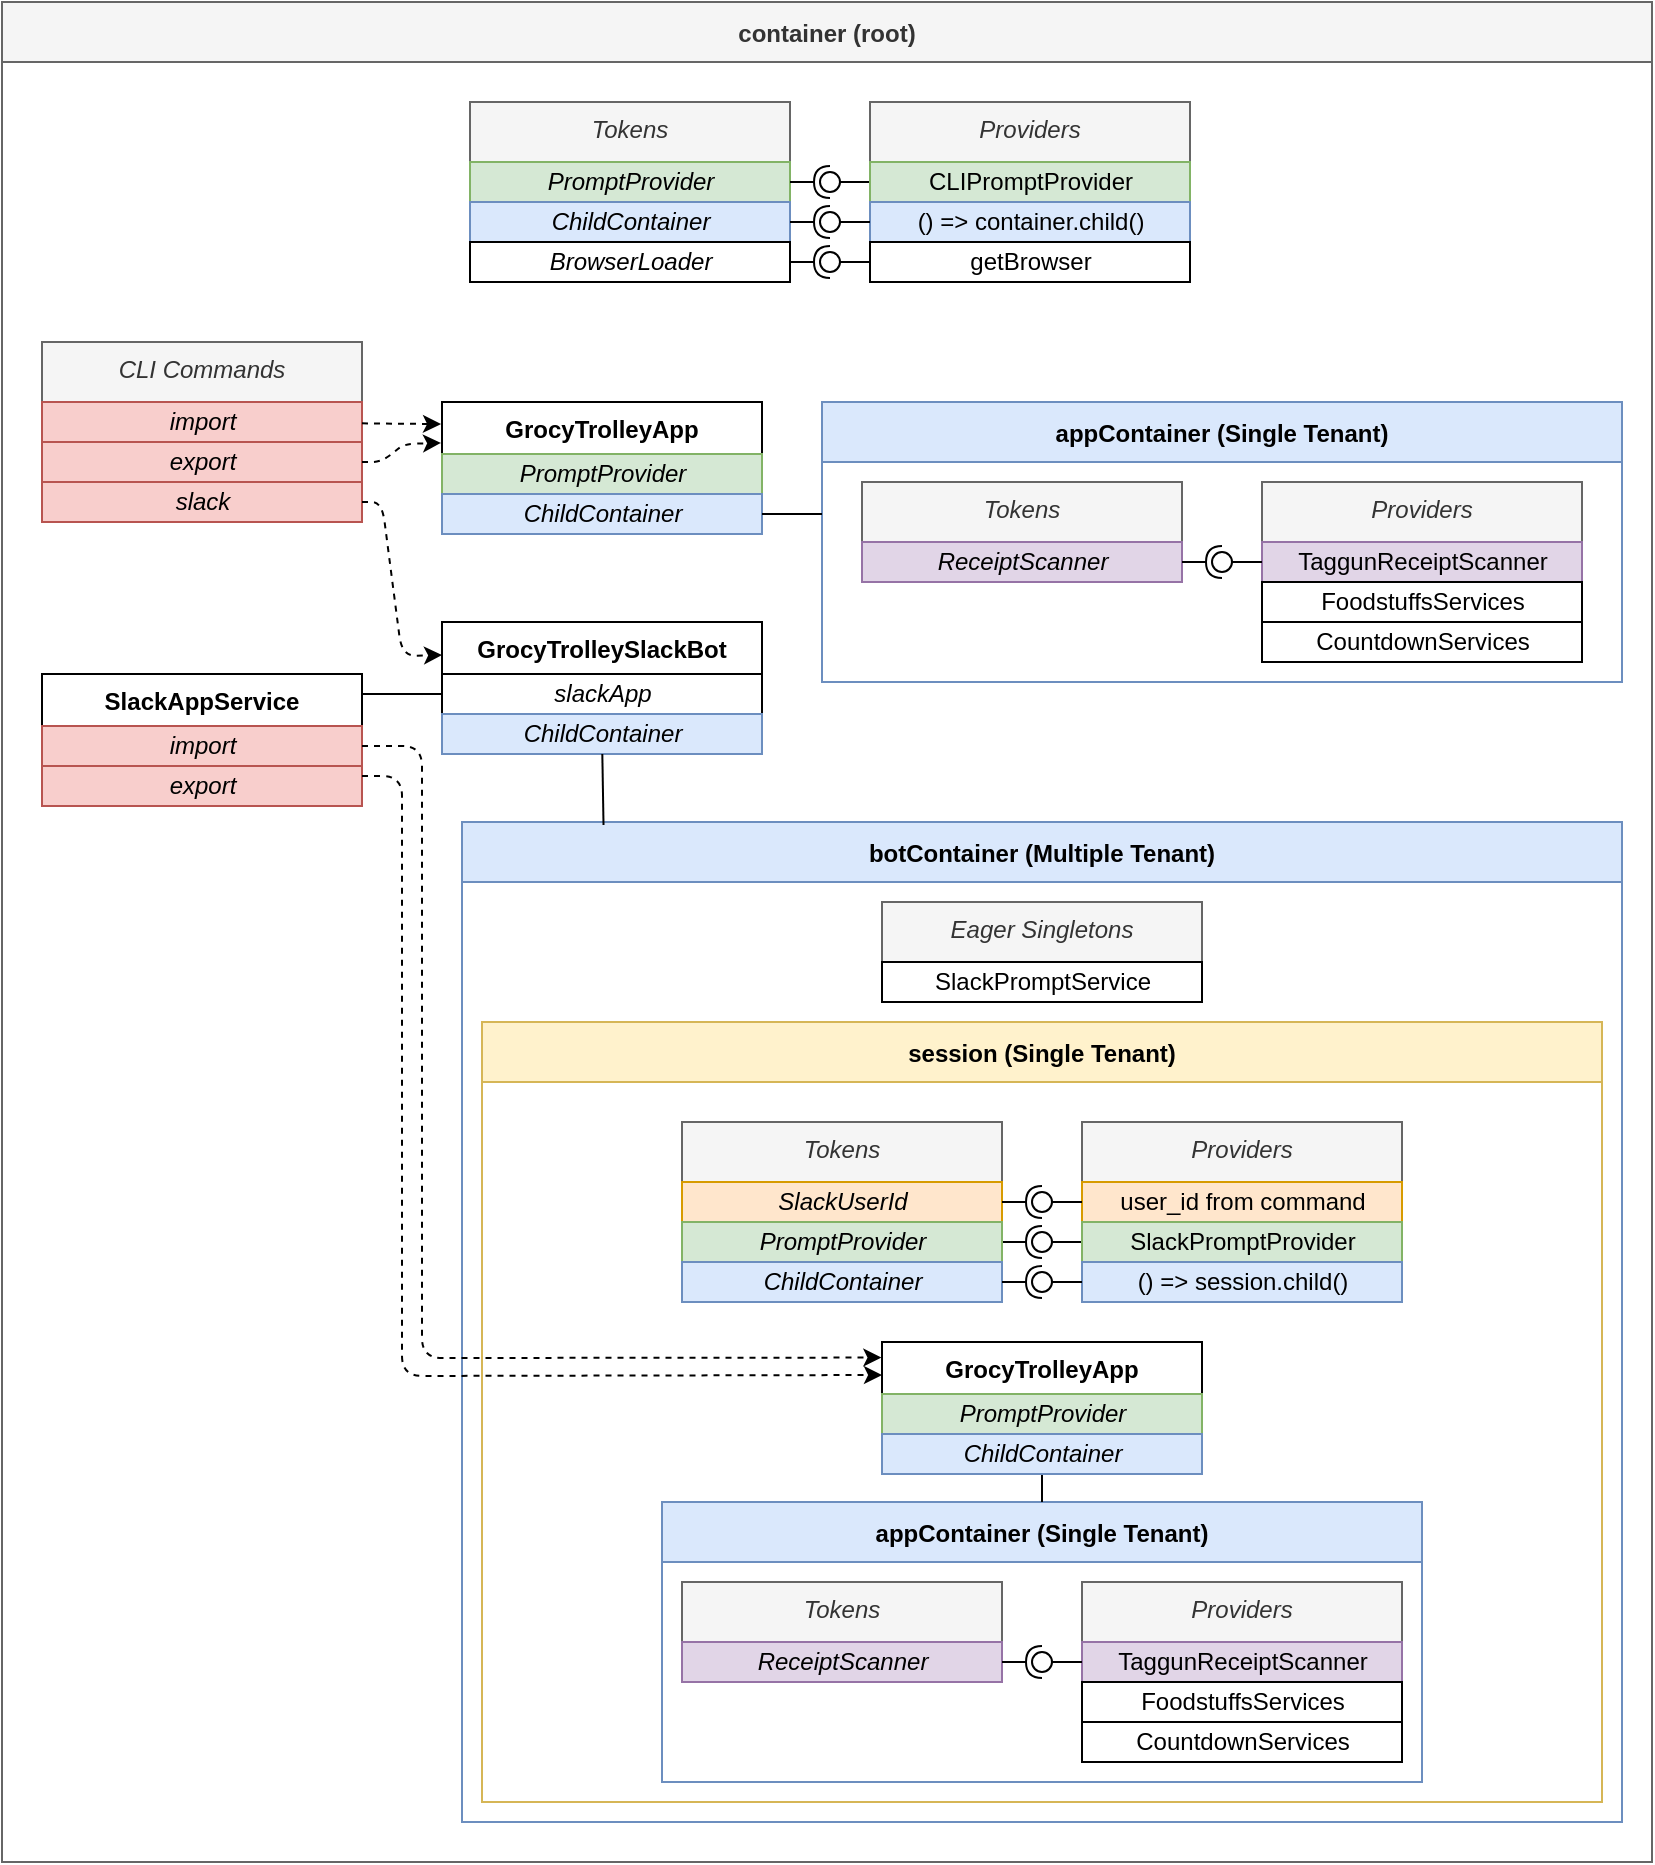 <mxfile>
    <diagram id="HaY6czHnYQWGNKejsw9c" name="Page-1">
        <mxGraphModel dx="785" dy="623" grid="1" gridSize="10" guides="1" tooltips="1" connect="1" arrows="1" fold="1" page="1" pageScale="1" pageWidth="827" pageHeight="1169" math="0" shadow="0">
            <root>
                <mxCell id="0"/>
                <mxCell id="1" parent="0"/>
                <mxCell id="27" value="container (root)" style="swimlane;fontSize=12;movable=1;resizable=1;rotatable=1;deletable=1;editable=1;connectable=1;startSize=30;fillColor=#f5f5f5;strokeColor=#666666;fontColor=#333333;" parent="1" vertex="1">
                    <mxGeometry width="825" height="930" as="geometry"/>
                </mxCell>
                <mxCell id="72" value="botContainer (Multiple Tenant)" style="swimlane;fontSize=12;startSize=30;movable=1;resizable=1;rotatable=1;deletable=1;editable=1;connectable=1;fillColor=#dae8fc;strokeColor=#6c8ebf;" parent="27" vertex="1">
                    <mxGeometry x="230" y="410" width="580" height="500" as="geometry"/>
                </mxCell>
                <mxCell id="213" value="" style="ellipse;whiteSpace=wrap;html=1;align=center;aspect=fixed;resizable=0;points=[];outlineConnect=0;sketch=0;" vertex="1" parent="72">
                    <mxGeometry x="285" y="205" width="10" height="10" as="geometry"/>
                </mxCell>
                <mxCell id="214" value="" style="group;rotation=0;" vertex="1" connectable="0" parent="72">
                    <mxGeometry x="270" y="210" width="40" as="geometry"/>
                </mxCell>
                <mxCell id="215" value="" style="rounded=0;orthogonalLoop=1;jettySize=auto;html=1;endArrow=none;endFill=0;sketch=0;sourcePerimeterSpacing=0;targetPerimeterSpacing=0;" edge="1" parent="214" target="213">
                    <mxGeometry relative="1" as="geometry">
                        <mxPoint x="40" as="sourcePoint"/>
                    </mxGeometry>
                </mxCell>
                <mxCell id="216" value="" style="rounded=0;orthogonalLoop=1;jettySize=auto;html=1;endArrow=halfCircle;endFill=0;entryX=0.5;entryY=0.5;endSize=6;strokeWidth=1;sketch=0;exitX=0.5;exitY=0.5;exitDx=0;exitDy=0;entryDx=0;entryDy=0;" edge="1" parent="214" target="213">
                    <mxGeometry relative="1" as="geometry">
                        <mxPoint as="sourcePoint"/>
                    </mxGeometry>
                </mxCell>
                <mxCell id="246" value="session (Single Tenant)" style="swimlane;fontSize=12;startSize=30;fillColor=#fff2cc;strokeColor=#d6b656;" vertex="1" parent="72">
                    <mxGeometry x="10" y="100" width="560" height="390" as="geometry"/>
                </mxCell>
                <object label="Providers" placeholders="1" id="247">
                    <mxCell style="swimlane;fontStyle=2;align=center;verticalAlign=top;childLayout=stackLayout;horizontal=1;startSize=30;horizontalStack=0;resizeParent=1;resizeParentMax=0;resizeLast=0;collapsible=1;marginBottom=0;fontSize=12;fillColor=#f5f5f5;fontColor=#333333;strokeColor=#666666;" vertex="1" parent="246">
                        <mxGeometry x="300" y="50" width="160" height="90" as="geometry"/>
                    </mxCell>
                </object>
                <mxCell id="248" value="user_id from command" style="html=1;fontSize=12;fillColor=#ffe6cc;strokeColor=#d79b00;" vertex="1" parent="247">
                    <mxGeometry y="30" width="160" height="20" as="geometry"/>
                </mxCell>
                <mxCell id="281" value="&lt;div style=&quot;text-align: left&quot;&gt;&lt;span&gt;SlackPromptProvider&lt;/span&gt;&lt;/div&gt;" style="html=1;fontSize=12;fillColor=#d5e8d4;strokeColor=#82b366;" vertex="1" parent="247">
                    <mxGeometry y="50" width="160" height="20" as="geometry"/>
                </mxCell>
                <mxCell id="263" value="&lt;div style=&quot;text-align: left&quot;&gt;&lt;span&gt;() =&amp;gt; session.child()&lt;/span&gt;&lt;/div&gt;" style="html=1;fontSize=12;fillColor=#dae8fc;strokeColor=#6c8ebf;" vertex="1" parent="247">
                    <mxGeometry y="70" width="160" height="20" as="geometry"/>
                </mxCell>
                <mxCell id="251" value="Tokens" style="swimlane;fontStyle=2;align=center;verticalAlign=top;childLayout=stackLayout;horizontal=1;startSize=30;horizontalStack=0;resizeParent=1;resizeParentMax=0;resizeLast=0;collapsible=1;marginBottom=0;fontSize=12;movable=1;resizable=1;rotatable=1;deletable=1;editable=1;connectable=1;fillColor=#f5f5f5;fontColor=#333333;strokeColor=#666666;" vertex="1" parent="246">
                    <mxGeometry x="100" y="50" width="160" height="90" as="geometry"/>
                </mxCell>
                <mxCell id="252" value="&lt;span style=&quot;font-style: italic ; text-align: left&quot;&gt;SlackUserId&lt;/span&gt;" style="html=1;fontSize=12;fillColor=#ffe6cc;strokeColor=#d79b00;" vertex="1" parent="251">
                    <mxGeometry y="30" width="160" height="20" as="geometry"/>
                </mxCell>
                <mxCell id="285" value="&lt;span style=&quot;font-style: italic ; text-align: left&quot;&gt;PromptProvider&lt;/span&gt;" style="html=1;fontSize=12;fillColor=#d5e8d4;strokeColor=#82b366;" vertex="1" parent="251">
                    <mxGeometry y="50" width="160" height="20" as="geometry"/>
                </mxCell>
                <mxCell id="258" value="&lt;span style=&quot;font-style: italic ; text-align: left&quot;&gt;ChildContainer&lt;/span&gt;" style="html=1;fontSize=12;fillColor=#dae8fc;strokeColor=#6c8ebf;" vertex="1" parent="251">
                    <mxGeometry y="70" width="160" height="20" as="geometry"/>
                </mxCell>
                <mxCell id="253" value="" style="ellipse;whiteSpace=wrap;html=1;align=center;aspect=fixed;resizable=0;points=[];outlineConnect=0;sketch=0;" vertex="1" parent="246">
                    <mxGeometry x="275" y="85" width="10" height="10" as="geometry"/>
                </mxCell>
                <mxCell id="254" value="" style="group;rotation=0;" vertex="1" connectable="0" parent="246">
                    <mxGeometry x="260" y="90" width="40" as="geometry"/>
                </mxCell>
                <mxCell id="255" value="" style="rounded=0;orthogonalLoop=1;jettySize=auto;html=1;endArrow=none;endFill=0;sketch=0;sourcePerimeterSpacing=0;targetPerimeterSpacing=0;" edge="1" parent="254" target="253">
                    <mxGeometry relative="1" as="geometry">
                        <mxPoint x="40" as="sourcePoint"/>
                    </mxGeometry>
                </mxCell>
                <mxCell id="256" value="" style="rounded=0;orthogonalLoop=1;jettySize=auto;html=1;endArrow=halfCircle;endFill=0;entryX=0.5;entryY=0.5;endSize=6;strokeWidth=1;sketch=0;exitX=0.5;exitY=0.5;exitDx=0;exitDy=0;entryDx=0;entryDy=0;" edge="1" parent="254" target="253">
                    <mxGeometry relative="1" as="geometry">
                        <mxPoint as="sourcePoint"/>
                    </mxGeometry>
                </mxCell>
                <mxCell id="223" value="appContainer (Single Tenant)" style="swimlane;fontSize=12;startSize=30;fillColor=#dae8fc;strokeColor=#6c8ebf;" vertex="1" parent="246">
                    <mxGeometry x="90" y="240" width="380" height="140" as="geometry"/>
                </mxCell>
                <object label="Providers" placeholders="1" id="224">
                    <mxCell style="swimlane;fontStyle=2;align=center;verticalAlign=top;childLayout=stackLayout;horizontal=1;startSize=30;horizontalStack=0;resizeParent=1;resizeParentMax=0;resizeLast=0;collapsible=1;marginBottom=0;fontSize=12;fillColor=#f5f5f5;fontColor=#333333;strokeColor=#666666;" vertex="1" parent="223">
                        <mxGeometry x="210" y="40" width="160" height="90" as="geometry"/>
                    </mxCell>
                </object>
                <mxCell id="225" value="TaggunReceiptScanner" style="html=1;fontSize=12;fillColor=#e1d5e7;strokeColor=#9673a6;" vertex="1" parent="224">
                    <mxGeometry y="30" width="160" height="20" as="geometry"/>
                </mxCell>
                <mxCell id="226" value="&lt;div style=&quot;text-align: left&quot;&gt;&lt;span&gt;FoodstuffsServices&lt;/span&gt;&lt;/div&gt;" style="html=1;fontSize=12;" vertex="1" parent="224">
                    <mxGeometry y="50" width="160" height="20" as="geometry"/>
                </mxCell>
                <mxCell id="227" value="&lt;span style=&quot;text-align: left&quot;&gt;CountdownServices&lt;/span&gt;" style="html=1;fontSize=12;" vertex="1" parent="224">
                    <mxGeometry y="70" width="160" height="20" as="geometry"/>
                </mxCell>
                <mxCell id="228" value="Tokens" style="swimlane;fontStyle=2;align=center;verticalAlign=top;childLayout=stackLayout;horizontal=1;startSize=30;horizontalStack=0;resizeParent=1;resizeParentMax=0;resizeLast=0;collapsible=1;marginBottom=0;fontSize=12;movable=1;resizable=1;rotatable=1;deletable=1;editable=1;connectable=1;fillColor=#f5f5f5;fontColor=#333333;strokeColor=#666666;" vertex="1" parent="223">
                    <mxGeometry x="10" y="40" width="160" height="50" as="geometry"/>
                </mxCell>
                <mxCell id="229" value="&lt;span style=&quot;font-style: italic ; text-align: left&quot;&gt;ReceiptScanner&lt;/span&gt;" style="html=1;fontSize=12;fillColor=#e1d5e7;strokeColor=#9673a6;" vertex="1" parent="228">
                    <mxGeometry y="30" width="160" height="20" as="geometry"/>
                </mxCell>
                <mxCell id="230" value="" style="ellipse;whiteSpace=wrap;html=1;align=center;aspect=fixed;resizable=0;points=[];outlineConnect=0;sketch=0;" vertex="1" parent="223">
                    <mxGeometry x="185" y="75" width="10" height="10" as="geometry"/>
                </mxCell>
                <mxCell id="231" value="" style="group;rotation=0;" vertex="1" connectable="0" parent="223">
                    <mxGeometry x="170" y="80" width="40" as="geometry"/>
                </mxCell>
                <mxCell id="232" value="" style="rounded=0;orthogonalLoop=1;jettySize=auto;html=1;endArrow=none;endFill=0;sketch=0;sourcePerimeterSpacing=0;targetPerimeterSpacing=0;" edge="1" parent="231" target="230">
                    <mxGeometry relative="1" as="geometry">
                        <mxPoint x="40" as="sourcePoint"/>
                    </mxGeometry>
                </mxCell>
                <mxCell id="233" value="" style="rounded=0;orthogonalLoop=1;jettySize=auto;html=1;endArrow=halfCircle;endFill=0;entryX=0.5;entryY=0.5;endSize=6;strokeWidth=1;sketch=0;exitX=0.5;exitY=0.5;exitDx=0;exitDy=0;entryDx=0;entryDy=0;" edge="1" parent="231" target="230">
                    <mxGeometry relative="1" as="geometry">
                        <mxPoint as="sourcePoint"/>
                    </mxGeometry>
                </mxCell>
                <mxCell id="245" value="" style="edgeStyle=none;html=1;fontSize=12;endArrow=none;endFill=0;entryX=0.5;entryY=0;entryDx=0;entryDy=0;" edge="1" parent="246" source="242" target="223">
                    <mxGeometry relative="1" as="geometry"/>
                </mxCell>
                <mxCell id="242" value="GrocyTrolleyApp" style="swimlane;fontStyle=1;align=center;verticalAlign=top;childLayout=stackLayout;horizontal=1;startSize=26;horizontalStack=0;resizeParent=1;resizeParentMax=0;resizeLast=0;collapsible=1;marginBottom=0;" vertex="1" parent="246">
                    <mxGeometry x="200" y="160" width="160" height="66" as="geometry"/>
                </mxCell>
                <mxCell id="243" value="&lt;div style=&quot;text-align: left&quot;&gt;&lt;span&gt;&lt;i&gt;PromptProvider&lt;/i&gt;&lt;/span&gt;&lt;/div&gt;" style="html=1;fontSize=12;fillColor=#d5e8d4;strokeColor=#82b366;" vertex="1" parent="242">
                    <mxGeometry y="26" width="160" height="20" as="geometry"/>
                </mxCell>
                <mxCell id="244" value="&lt;span style=&quot;font-style: italic ; text-align: left&quot;&gt;ChildContainer&lt;/span&gt;" style="html=1;fontSize=12;fillColor=#dae8fc;strokeColor=#6c8ebf;" vertex="1" parent="242">
                    <mxGeometry y="46" width="160" height="20" as="geometry"/>
                </mxCell>
                <object label="Eager Singletons" placeholders="1" id="302">
                    <mxCell style="swimlane;fontStyle=2;align=center;verticalAlign=top;childLayout=stackLayout;horizontal=1;startSize=30;horizontalStack=0;resizeParent=1;resizeParentMax=0;resizeLast=0;collapsible=1;marginBottom=0;fontSize=12;fillColor=#f5f5f5;fontColor=#333333;strokeColor=#666666;" vertex="1" parent="72">
                        <mxGeometry x="210" y="40" width="160" height="50" as="geometry"/>
                    </mxCell>
                </object>
                <mxCell id="303" value="&lt;div style=&quot;text-align: left&quot;&gt;&lt;span&gt;SlackPromptService&lt;/span&gt;&lt;/div&gt;" style="html=1;fontSize=12;" vertex="1" parent="302">
                    <mxGeometry y="30" width="160" height="20" as="geometry"/>
                </mxCell>
                <mxCell id="133" value="Tokens" style="swimlane;fontStyle=2;align=center;verticalAlign=top;childLayout=stackLayout;horizontal=1;startSize=30;horizontalStack=0;resizeParent=1;resizeParentMax=0;resizeLast=0;collapsible=1;marginBottom=0;fontSize=12;movable=1;resizable=1;rotatable=1;deletable=1;editable=1;connectable=1;fillColor=#f5f5f5;fontColor=#333333;strokeColor=#666666;" vertex="1" parent="27">
                    <mxGeometry x="234" y="50" width="160" height="90" as="geometry"/>
                </mxCell>
                <mxCell id="172" value="&lt;div style=&quot;text-align: left&quot;&gt;&lt;span&gt;&lt;i&gt;PromptProvider&lt;/i&gt;&lt;/span&gt;&lt;/div&gt;" style="html=1;fontSize=12;fillColor=#d5e8d4;strokeColor=#82b366;" vertex="1" parent="133">
                    <mxGeometry y="30" width="160" height="20" as="geometry"/>
                </mxCell>
                <mxCell id="170" value="&lt;span style=&quot;font-style: italic ; text-align: left&quot;&gt;ChildContainer&lt;/span&gt;" style="html=1;fontSize=12;fillColor=#dae8fc;strokeColor=#6c8ebf;" vertex="1" parent="133">
                    <mxGeometry y="50" width="160" height="20" as="geometry"/>
                </mxCell>
                <mxCell id="169" value="&lt;span style=&quot;font-style: italic ; text-align: left&quot;&gt;BrowserLoader&lt;/span&gt;" style="html=1;fontSize=12;" vertex="1" parent="133">
                    <mxGeometry y="70" width="160" height="20" as="geometry"/>
                </mxCell>
                <mxCell id="17" value="" style="ellipse;whiteSpace=wrap;html=1;align=center;aspect=fixed;resizable=0;points=[];outlineConnect=0;sketch=0;" parent="27" vertex="1">
                    <mxGeometry x="409" y="85" width="10" height="10" as="geometry"/>
                </mxCell>
                <mxCell id="147" value="" style="group;rotation=0;" vertex="1" connectable="0" parent="27">
                    <mxGeometry x="394" y="90" width="40" as="geometry"/>
                </mxCell>
                <mxCell id="15" value="" style="rounded=0;orthogonalLoop=1;jettySize=auto;html=1;endArrow=none;endFill=0;sketch=0;sourcePerimeterSpacing=0;targetPerimeterSpacing=0;" parent="147" target="17" edge="1">
                    <mxGeometry relative="1" as="geometry">
                        <mxPoint x="40" as="sourcePoint"/>
                    </mxGeometry>
                </mxCell>
                <mxCell id="16" value="" style="rounded=0;orthogonalLoop=1;jettySize=auto;html=1;endArrow=halfCircle;endFill=0;entryX=0.5;entryY=0.5;endSize=6;strokeWidth=1;sketch=0;exitX=0.5;exitY=0.5;exitDx=0;exitDy=0;entryDx=0;entryDy=0;" parent="147" target="17" edge="1">
                    <mxGeometry relative="1" as="geometry">
                        <mxPoint as="sourcePoint"/>
                    </mxGeometry>
                </mxCell>
                <object label="Providers" placeholders="1" id="143">
                    <mxCell style="swimlane;fontStyle=2;align=center;verticalAlign=top;childLayout=stackLayout;horizontal=1;startSize=30;horizontalStack=0;resizeParent=1;resizeParentMax=0;resizeLast=0;collapsible=1;marginBottom=0;fontSize=12;fillColor=#f5f5f5;fontColor=#333333;strokeColor=#666666;" vertex="1" parent="27">
                        <mxGeometry x="434" y="50" width="160" height="90" as="geometry"/>
                    </mxCell>
                </object>
                <mxCell id="177" value="&lt;span style=&quot;text-align: left&quot;&gt;CLIPromptProvider&lt;/span&gt;" style="html=1;fontSize=12;fillColor=#d5e8d4;strokeColor=#82b366;" vertex="1" parent="143">
                    <mxGeometry y="30" width="160" height="20" as="geometry"/>
                </mxCell>
                <mxCell id="164" value="&lt;span style=&quot;text-align: left&quot;&gt;() =&amp;gt; container.child()&lt;/span&gt;" style="html=1;fontSize=12;fillColor=#dae8fc;strokeColor=#6c8ebf;" vertex="1" parent="143">
                    <mxGeometry y="50" width="160" height="20" as="geometry"/>
                </mxCell>
                <mxCell id="168" value="&lt;span style=&quot;text-align: left&quot;&gt;getBrowser&lt;/span&gt;" style="html=1;fontSize=12;" vertex="1" parent="143">
                    <mxGeometry y="70" width="160" height="20" as="geometry"/>
                </mxCell>
                <mxCell id="18" value="GrocyTrolleyApp" style="swimlane;fontStyle=1;align=center;verticalAlign=top;childLayout=stackLayout;horizontal=1;startSize=26;horizontalStack=0;resizeParent=1;resizeParentMax=0;resizeLast=0;collapsible=1;marginBottom=0;" parent="27" vertex="1">
                    <mxGeometry x="220" y="200" width="160" height="66" as="geometry"/>
                </mxCell>
                <mxCell id="178" value="&lt;div style=&quot;text-align: left&quot;&gt;&lt;span&gt;&lt;i&gt;PromptProvider&lt;/i&gt;&lt;/span&gt;&lt;/div&gt;" style="html=1;fontSize=12;fillColor=#d5e8d4;strokeColor=#82b366;" vertex="1" parent="18">
                    <mxGeometry y="26" width="160" height="20" as="geometry"/>
                </mxCell>
                <mxCell id="179" value="&lt;span style=&quot;font-style: italic ; text-align: left&quot;&gt;ChildContainer&lt;/span&gt;" style="html=1;fontSize=12;fillColor=#dae8fc;strokeColor=#6c8ebf;" vertex="1" parent="18">
                    <mxGeometry y="46" width="160" height="20" as="geometry"/>
                </mxCell>
                <mxCell id="58" value="appContainer (Single Tenant)" style="swimlane;fontSize=12;startSize=30;fillColor=#dae8fc;strokeColor=#6c8ebf;" parent="27" vertex="1">
                    <mxGeometry x="410" y="200" width="400" height="140" as="geometry"/>
                </mxCell>
                <object label="Providers" placeholders="1" id="181">
                    <mxCell style="swimlane;fontStyle=2;align=center;verticalAlign=top;childLayout=stackLayout;horizontal=1;startSize=30;horizontalStack=0;resizeParent=1;resizeParentMax=0;resizeLast=0;collapsible=1;marginBottom=0;fontSize=12;fillColor=#f5f5f5;fontColor=#333333;strokeColor=#666666;" vertex="1" parent="58">
                        <mxGeometry x="220" y="40" width="160" height="90" as="geometry"/>
                    </mxCell>
                </object>
                <mxCell id="184" value="TaggunReceiptScanner" style="html=1;fontSize=12;fillColor=#e1d5e7;strokeColor=#9673a6;" vertex="1" parent="181">
                    <mxGeometry y="30" width="160" height="20" as="geometry"/>
                </mxCell>
                <mxCell id="182" value="&lt;div style=&quot;text-align: left&quot;&gt;&lt;span&gt;FoodstuffsServices&lt;/span&gt;&lt;/div&gt;" style="html=1;fontSize=12;" vertex="1" parent="181">
                    <mxGeometry y="50" width="160" height="20" as="geometry"/>
                </mxCell>
                <mxCell id="183" value="&lt;span style=&quot;text-align: left&quot;&gt;CountdownServices&lt;/span&gt;" style="html=1;fontSize=12;" vertex="1" parent="181">
                    <mxGeometry y="70" width="160" height="20" as="geometry"/>
                </mxCell>
                <mxCell id="185" value="Tokens" style="swimlane;fontStyle=2;align=center;verticalAlign=top;childLayout=stackLayout;horizontal=1;startSize=30;horizontalStack=0;resizeParent=1;resizeParentMax=0;resizeLast=0;collapsible=1;marginBottom=0;fontSize=12;movable=1;resizable=1;rotatable=1;deletable=1;editable=1;connectable=1;fillColor=#f5f5f5;fontColor=#333333;strokeColor=#666666;" vertex="1" parent="58">
                    <mxGeometry x="20" y="40" width="160" height="50" as="geometry"/>
                </mxCell>
                <mxCell id="186" value="&lt;span style=&quot;font-style: italic ; text-align: left&quot;&gt;ReceiptScanner&lt;/span&gt;" style="html=1;fontSize=12;fillColor=#e1d5e7;strokeColor=#9673a6;" vertex="1" parent="185">
                    <mxGeometry y="30" width="160" height="20" as="geometry"/>
                </mxCell>
                <mxCell id="193" value="" style="edgeStyle=none;html=1;fontSize=12;endArrow=none;endFill=0;" edge="1" parent="27" source="179">
                    <mxGeometry relative="1" as="geometry">
                        <mxPoint x="410" y="256" as="targetPoint"/>
                    </mxGeometry>
                </mxCell>
                <mxCell id="194" value="CLI Commands" style="swimlane;fontStyle=2;align=center;verticalAlign=top;childLayout=stackLayout;horizontal=1;startSize=30;horizontalStack=0;resizeParent=1;resizeParentMax=0;resizeLast=0;collapsible=1;marginBottom=0;fontSize=12;movable=1;resizable=1;rotatable=1;deletable=1;editable=1;connectable=1;fillColor=#f5f5f5;strokeColor=#666666;fontColor=#333333;" vertex="1" parent="27">
                    <mxGeometry x="20" y="170" width="160" height="90" as="geometry"/>
                </mxCell>
                <mxCell id="195" value="&lt;span style=&quot;font-style: italic ; text-align: left&quot;&gt;import&lt;/span&gt;" style="html=1;fontSize=12;fillColor=#f8cecc;strokeColor=#b85450;" vertex="1" parent="194">
                    <mxGeometry y="30" width="160" height="20" as="geometry"/>
                </mxCell>
                <mxCell id="196" value="&lt;span style=&quot;font-style: italic ; text-align: left&quot;&gt;export&lt;/span&gt;" style="html=1;fontSize=12;fillColor=#f8cecc;strokeColor=#b85450;" vertex="1" parent="194">
                    <mxGeometry y="50" width="160" height="20" as="geometry"/>
                </mxCell>
                <mxCell id="197" value="&lt;div style=&quot;text-align: left&quot;&gt;&lt;span&gt;&lt;i&gt;slack&lt;/i&gt;&lt;/span&gt;&lt;/div&gt;" style="html=1;fontSize=12;fillColor=#f8cecc;strokeColor=#b85450;" vertex="1" parent="194">
                    <mxGeometry y="70" width="160" height="20" as="geometry"/>
                </mxCell>
                <mxCell id="203" value="GrocyTrolleySlackBot" style="swimlane;fontStyle=1;align=center;verticalAlign=top;childLayout=stackLayout;horizontal=1;startSize=26;horizontalStack=0;resizeParent=1;resizeParentMax=0;resizeLast=0;collapsible=1;marginBottom=0;" vertex="1" parent="27">
                    <mxGeometry x="220" y="310" width="160" height="66" as="geometry"/>
                </mxCell>
                <mxCell id="268" value="&lt;div style=&quot;text-align: left&quot;&gt;&lt;span&gt;&lt;i&gt;slackApp&lt;/i&gt;&lt;/span&gt;&lt;/div&gt;" style="html=1;fontSize=12;" vertex="1" parent="203">
                    <mxGeometry y="26" width="160" height="20" as="geometry"/>
                </mxCell>
                <mxCell id="205" value="&lt;span style=&quot;font-style: italic ; text-align: left&quot;&gt;ChildContainer&lt;/span&gt;" style="html=1;fontSize=12;fillColor=#dae8fc;strokeColor=#6c8ebf;" vertex="1" parent="203">
                    <mxGeometry y="46" width="160" height="20" as="geometry"/>
                </mxCell>
                <mxCell id="234" style="edgeStyle=none;html=1;entryX=-0.003;entryY=0.31;entryDx=0;entryDy=0;fontSize=12;entryPerimeter=0;exitX=1;exitY=0.5;exitDx=0;exitDy=0;dashed=1;" edge="1" parent="27" source="196" target="18">
                    <mxGeometry relative="1" as="geometry">
                        <Array as="points">
                            <mxPoint x="190" y="230"/>
                            <mxPoint x="201" y="221"/>
                        </Array>
                    </mxGeometry>
                </mxCell>
                <mxCell id="235" style="edgeStyle=none;html=1;entryX=-0.003;entryY=0.167;entryDx=0;entryDy=0;entryPerimeter=0;fontSize=12;dashed=1;" edge="1" parent="27" source="195" target="18">
                    <mxGeometry relative="1" as="geometry"/>
                </mxCell>
                <mxCell id="237" style="edgeStyle=none;html=1;entryX=0;entryY=0.25;entryDx=0;entryDy=0;fontSize=12;exitX=1;exitY=0.5;exitDx=0;exitDy=0;dashed=1;" edge="1" parent="27" source="197" target="203">
                    <mxGeometry relative="1" as="geometry">
                        <Array as="points">
                            <mxPoint x="190" y="250"/>
                            <mxPoint x="200" y="327"/>
                        </Array>
                    </mxGeometry>
                </mxCell>
                <mxCell id="241" style="edgeStyle=none;html=1;entryX=0.122;entryY=0.003;entryDx=0;entryDy=0;entryPerimeter=0;fontSize=12;endArrow=none;endFill=0;" edge="1" parent="27" source="205" target="72">
                    <mxGeometry relative="1" as="geometry"/>
                </mxCell>
                <mxCell id="273" style="edgeStyle=none;html=1;entryX=0;entryY=0.5;entryDx=0;entryDy=0;fontSize=12;startArrow=none;startFill=0;endArrow=none;endFill=0;" edge="1" parent="27" target="268">
                    <mxGeometry relative="1" as="geometry">
                        <mxPoint x="180" y="346" as="sourcePoint"/>
                    </mxGeometry>
                </mxCell>
                <mxCell id="269" value="SlackAppService" style="swimlane;fontStyle=1;align=center;verticalAlign=top;childLayout=stackLayout;horizontal=1;startSize=26;horizontalStack=0;resizeParent=1;resizeParentMax=0;resizeLast=0;collapsible=1;marginBottom=0;" vertex="1" parent="27">
                    <mxGeometry x="20" y="336" width="160" height="66" as="geometry"/>
                </mxCell>
                <mxCell id="272" value="&lt;span style=&quot;font-style: italic ; text-align: left&quot;&gt;import&lt;/span&gt;" style="html=1;fontSize=12;fillColor=#f8cecc;strokeColor=#b85450;" vertex="1" parent="269">
                    <mxGeometry y="26" width="160" height="20" as="geometry"/>
                </mxCell>
                <mxCell id="274" value="&lt;span style=&quot;font-style: italic ; text-align: left&quot;&gt;export&lt;/span&gt;" style="html=1;fontSize=12;fillColor=#f8cecc;strokeColor=#b85450;" vertex="1" parent="269">
                    <mxGeometry y="46" width="160" height="20" as="geometry"/>
                </mxCell>
                <mxCell id="265" style="edgeStyle=none;html=1;entryX=-0.002;entryY=0.118;entryDx=0;entryDy=0;fontSize=12;startArrow=none;startFill=0;endArrow=classic;endFill=1;entryPerimeter=0;exitX=1;exitY=0.5;exitDx=0;exitDy=0;dashed=1;" edge="1" parent="27" source="272" target="242">
                    <mxGeometry relative="1" as="geometry">
                        <mxPoint x="200" y="601.949" as="sourcePoint"/>
                        <Array as="points">
                            <mxPoint x="210" y="372"/>
                            <mxPoint x="210" y="678"/>
                        </Array>
                    </mxGeometry>
                </mxCell>
                <mxCell id="266" style="edgeStyle=none;html=1;entryX=0;entryY=0.25;entryDx=0;entryDy=0;fontSize=12;startArrow=none;startFill=0;endArrow=classic;endFill=1;exitX=1;exitY=0.25;exitDx=0;exitDy=0;dashed=1;" edge="1" parent="27" source="274" target="242">
                    <mxGeometry relative="1" as="geometry">
                        <mxPoint x="200" y="619.125" as="sourcePoint"/>
                        <Array as="points">
                            <mxPoint x="200" y="387"/>
                            <mxPoint x="200" y="687"/>
                        </Array>
                    </mxGeometry>
                </mxCell>
                <mxCell id="153" value="" style="ellipse;whiteSpace=wrap;html=1;align=center;aspect=fixed;resizable=0;points=[];outlineConnect=0;sketch=0;" vertex="1" parent="1">
                    <mxGeometry x="409" y="105" width="10" height="10" as="geometry"/>
                </mxCell>
                <mxCell id="154" value="" style="group;rotation=0;" vertex="1" connectable="0" parent="1">
                    <mxGeometry x="394" y="110" width="40" as="geometry"/>
                </mxCell>
                <mxCell id="155" value="" style="rounded=0;orthogonalLoop=1;jettySize=auto;html=1;endArrow=none;endFill=0;sketch=0;sourcePerimeterSpacing=0;targetPerimeterSpacing=0;" edge="1" parent="154" target="153">
                    <mxGeometry relative="1" as="geometry">
                        <mxPoint x="40" as="sourcePoint"/>
                    </mxGeometry>
                </mxCell>
                <mxCell id="156" value="" style="rounded=0;orthogonalLoop=1;jettySize=auto;html=1;endArrow=halfCircle;endFill=0;entryX=0.5;entryY=0.5;endSize=6;strokeWidth=1;sketch=0;exitX=0.5;exitY=0.5;exitDx=0;exitDy=0;entryDx=0;entryDy=0;" edge="1" parent="154" target="153">
                    <mxGeometry relative="1" as="geometry">
                        <mxPoint as="sourcePoint"/>
                    </mxGeometry>
                </mxCell>
                <mxCell id="173" value="" style="ellipse;whiteSpace=wrap;html=1;align=center;aspect=fixed;resizable=0;points=[];outlineConnect=0;sketch=0;" vertex="1" parent="1">
                    <mxGeometry x="409" y="125" width="10" height="10" as="geometry"/>
                </mxCell>
                <mxCell id="174" value="" style="group;rotation=0;" vertex="1" connectable="0" parent="1">
                    <mxGeometry x="394" y="130" width="40" as="geometry"/>
                </mxCell>
                <mxCell id="175" value="" style="rounded=0;orthogonalLoop=1;jettySize=auto;html=1;endArrow=none;endFill=0;sketch=0;sourcePerimeterSpacing=0;targetPerimeterSpacing=0;" edge="1" parent="174" target="173">
                    <mxGeometry relative="1" as="geometry">
                        <mxPoint x="40" as="sourcePoint"/>
                    </mxGeometry>
                </mxCell>
                <mxCell id="176" value="" style="rounded=0;orthogonalLoop=1;jettySize=auto;html=1;endArrow=halfCircle;endFill=0;entryX=0.5;entryY=0.5;endSize=6;strokeWidth=1;sketch=0;exitX=0.5;exitY=0.5;exitDx=0;exitDy=0;entryDx=0;entryDy=0;" edge="1" parent="174" target="173">
                    <mxGeometry relative="1" as="geometry">
                        <mxPoint as="sourcePoint"/>
                    </mxGeometry>
                </mxCell>
                <mxCell id="189" value="" style="ellipse;whiteSpace=wrap;html=1;align=center;aspect=fixed;resizable=0;points=[];outlineConnect=0;sketch=0;" vertex="1" parent="1">
                    <mxGeometry x="605" y="275" width="10" height="10" as="geometry"/>
                </mxCell>
                <mxCell id="190" value="" style="group;rotation=0;" vertex="1" connectable="0" parent="1">
                    <mxGeometry x="590" y="280" width="40" as="geometry"/>
                </mxCell>
                <mxCell id="191" value="" style="rounded=0;orthogonalLoop=1;jettySize=auto;html=1;endArrow=none;endFill=0;sketch=0;sourcePerimeterSpacing=0;targetPerimeterSpacing=0;" edge="1" parent="190" target="189">
                    <mxGeometry relative="1" as="geometry">
                        <mxPoint x="40" as="sourcePoint"/>
                    </mxGeometry>
                </mxCell>
                <mxCell id="192" value="" style="rounded=0;orthogonalLoop=1;jettySize=auto;html=1;endArrow=halfCircle;endFill=0;entryX=0.5;entryY=0.5;endSize=6;strokeWidth=1;sketch=0;exitX=0.5;exitY=0.5;exitDx=0;exitDy=0;entryDx=0;entryDy=0;" edge="1" parent="190" target="189">
                    <mxGeometry relative="1" as="geometry">
                        <mxPoint as="sourcePoint"/>
                    </mxGeometry>
                </mxCell>
                <mxCell id="287" value="" style="ellipse;whiteSpace=wrap;html=1;align=center;aspect=fixed;resizable=0;points=[];outlineConnect=0;sketch=0;" vertex="1" parent="1">
                    <mxGeometry x="515" y="635" width="10" height="10" as="geometry"/>
                </mxCell>
                <mxCell id="288" value="" style="group;rotation=0;" vertex="1" connectable="0" parent="1">
                    <mxGeometry x="500" y="640" width="40" as="geometry"/>
                </mxCell>
                <mxCell id="289" value="" style="rounded=0;orthogonalLoop=1;jettySize=auto;html=1;endArrow=none;endFill=0;sketch=0;sourcePerimeterSpacing=0;targetPerimeterSpacing=0;" edge="1" parent="288" target="287">
                    <mxGeometry relative="1" as="geometry">
                        <mxPoint x="40" as="sourcePoint"/>
                    </mxGeometry>
                </mxCell>
                <mxCell id="290" value="" style="rounded=0;orthogonalLoop=1;jettySize=auto;html=1;endArrow=halfCircle;endFill=0;entryX=0.5;entryY=0.5;endSize=6;strokeWidth=1;sketch=0;exitX=0.5;exitY=0.5;exitDx=0;exitDy=0;entryDx=0;entryDy=0;" edge="1" parent="288" target="287">
                    <mxGeometry relative="1" as="geometry">
                        <mxPoint as="sourcePoint"/>
                    </mxGeometry>
                </mxCell>
            </root>
        </mxGraphModel>
    </diagram>
</mxfile>
